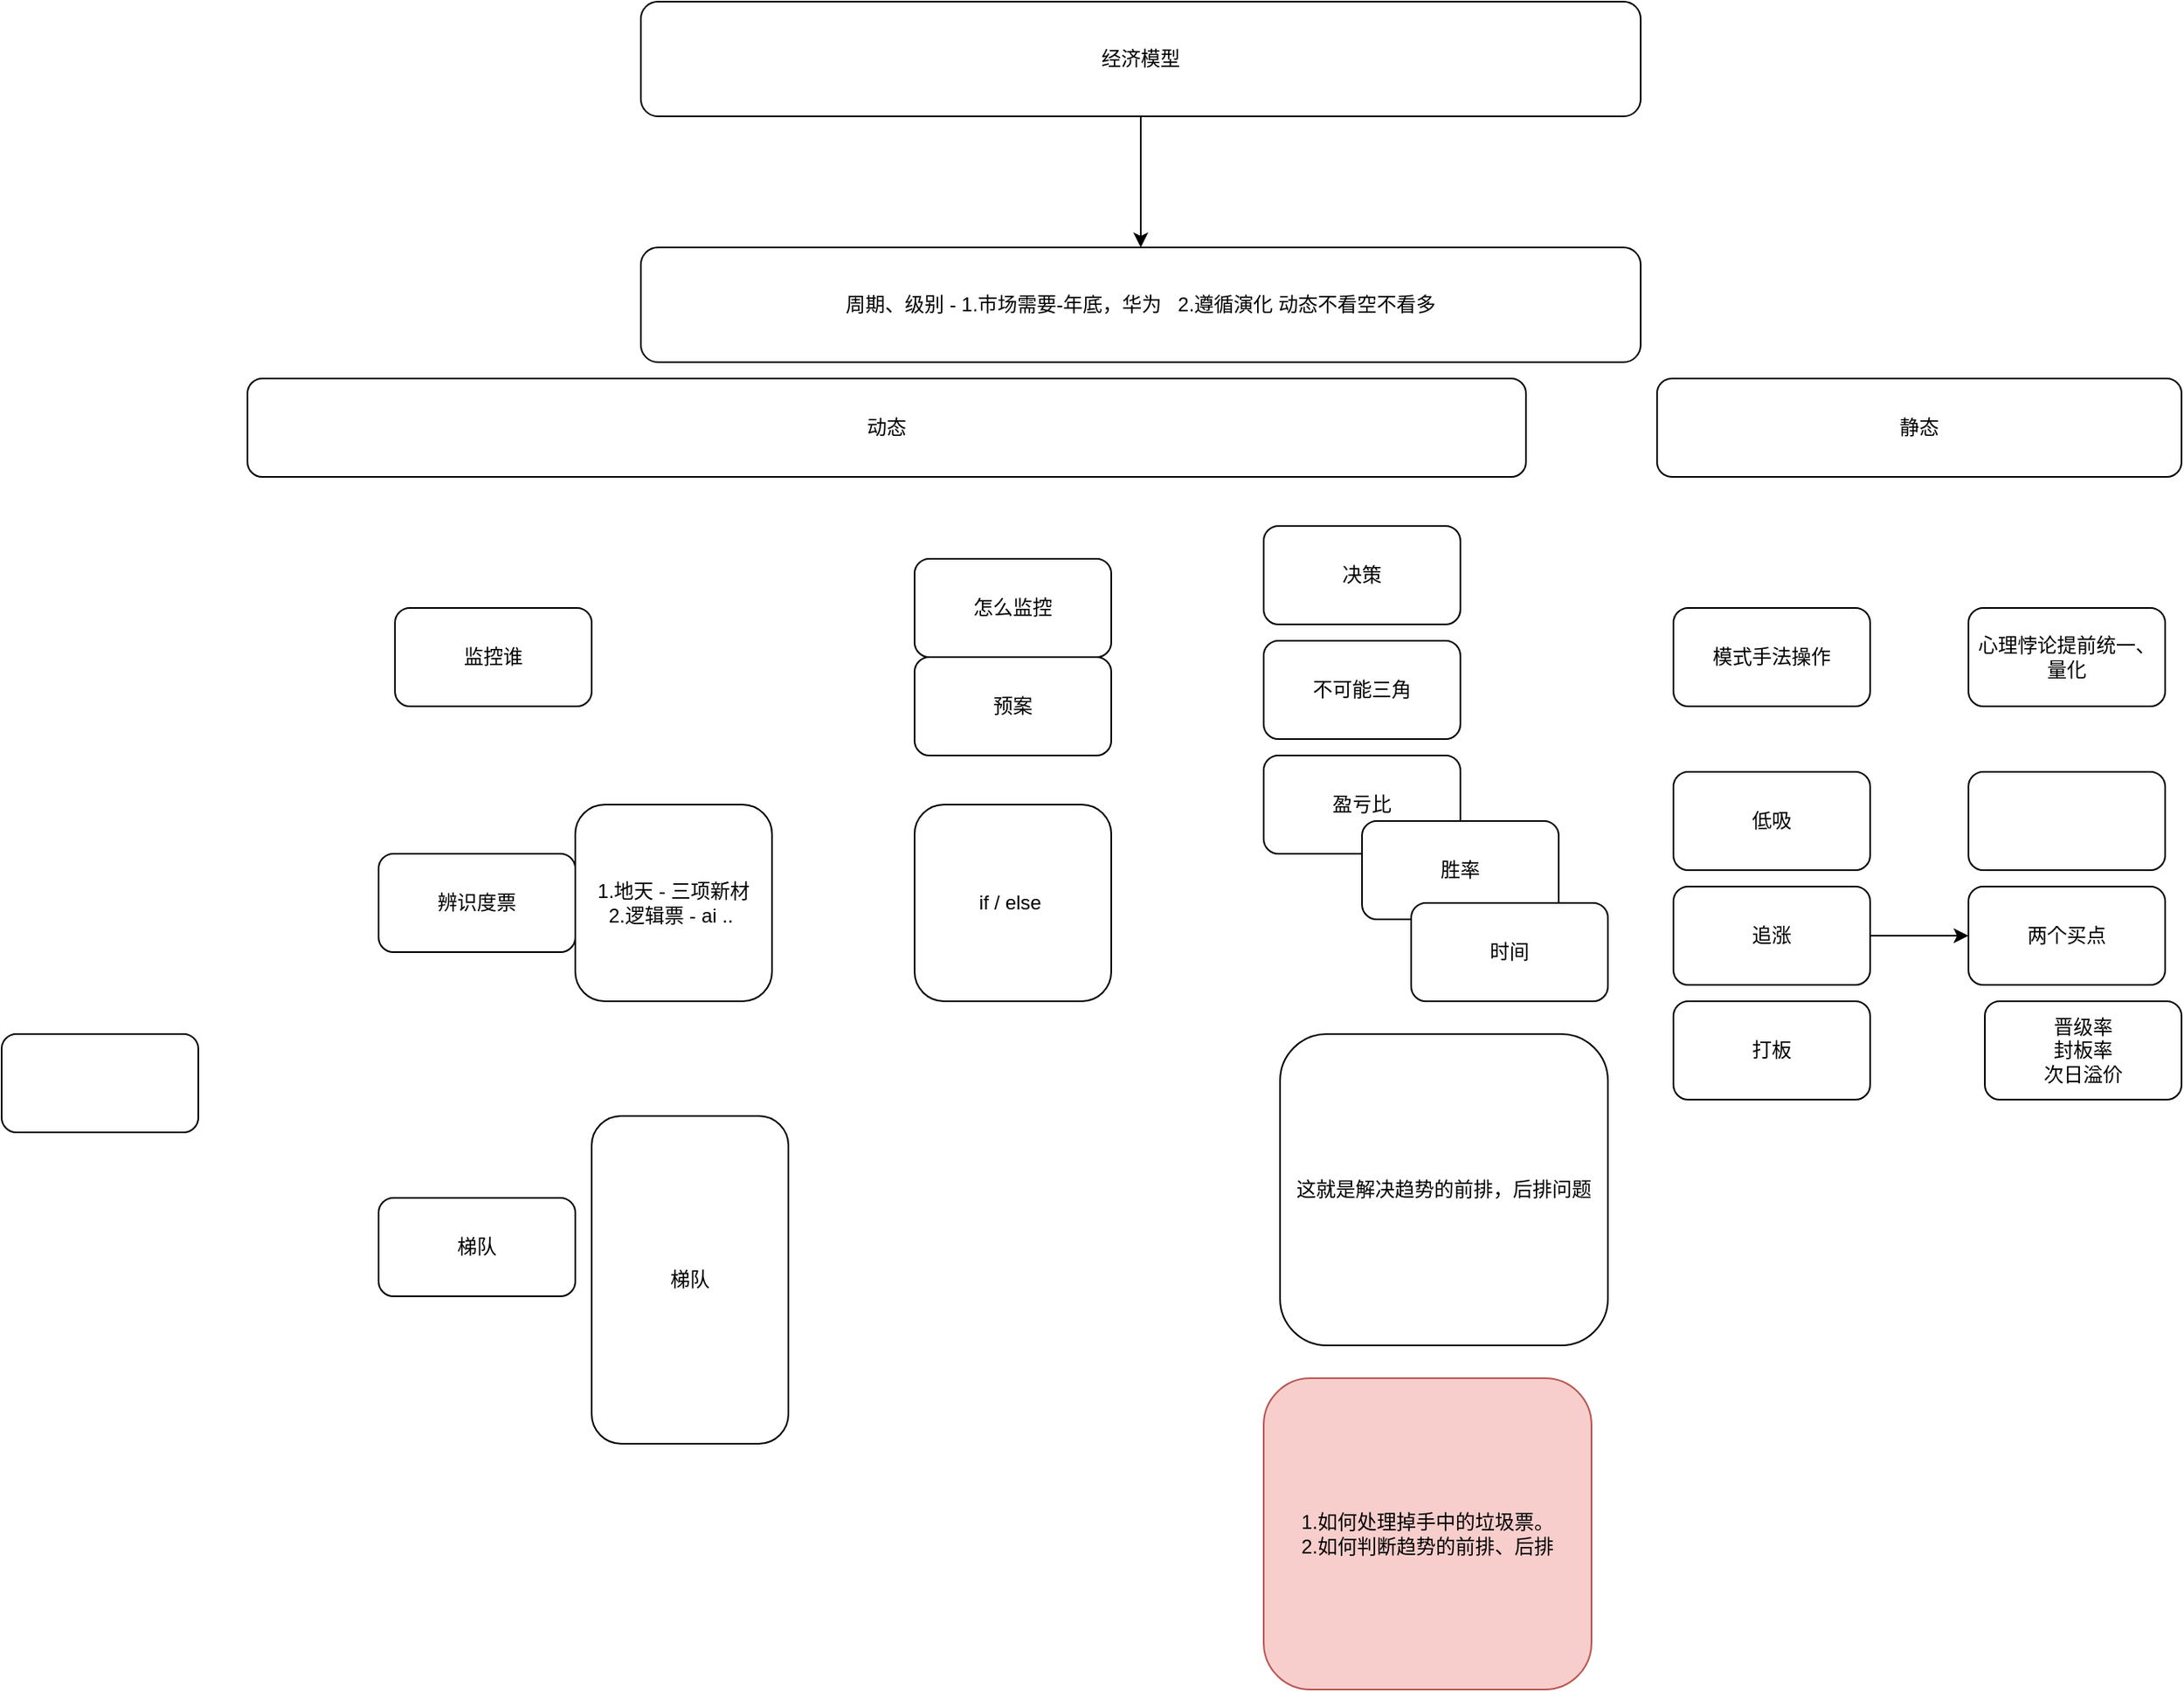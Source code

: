 <mxfile version="24.2.3" type="github">
  <diagram name="第 1 页" id="cFIGKGqqaDF6kSXo0E1u">
    <mxGraphModel dx="1588" dy="1961" grid="1" gridSize="10" guides="1" tooltips="1" connect="1" arrows="1" fold="1" page="1" pageScale="1" pageWidth="827" pageHeight="1169" math="0" shadow="0">
      <root>
        <mxCell id="0" />
        <mxCell id="1" parent="0" />
        <mxCell id="xZaFet4aV3dl0UE3ZgOh-1" value="" style="rounded=1;whiteSpace=wrap;html=1;" vertex="1" parent="1">
          <mxGeometry x="150" y="260" width="120" height="60" as="geometry" />
        </mxCell>
        <mxCell id="xZaFet4aV3dl0UE3ZgOh-2" value="辨识度票" style="rounded=1;whiteSpace=wrap;html=1;" vertex="1" parent="1">
          <mxGeometry x="380" y="150" width="120" height="60" as="geometry" />
        </mxCell>
        <mxCell id="xZaFet4aV3dl0UE3ZgOh-3" value="梯队" style="rounded=1;whiteSpace=wrap;html=1;" vertex="1" parent="1">
          <mxGeometry x="380" y="360" width="120" height="60" as="geometry" />
        </mxCell>
        <mxCell id="xZaFet4aV3dl0UE3ZgOh-4" value="1.地天 - 三项新材&lt;div&gt;2.逻辑票 - ai ..&amp;nbsp;&lt;/div&gt;" style="rounded=1;whiteSpace=wrap;html=1;" vertex="1" parent="1">
          <mxGeometry x="500" y="120" width="120" height="120" as="geometry" />
        </mxCell>
        <mxCell id="xZaFet4aV3dl0UE3ZgOh-5" value="监控谁" style="rounded=1;whiteSpace=wrap;html=1;" vertex="1" parent="1">
          <mxGeometry x="390" width="120" height="60" as="geometry" />
        </mxCell>
        <mxCell id="xZaFet4aV3dl0UE3ZgOh-6" value="预案" style="rounded=1;whiteSpace=wrap;html=1;" vertex="1" parent="1">
          <mxGeometry x="707" y="30" width="120" height="60" as="geometry" />
        </mxCell>
        <mxCell id="xZaFet4aV3dl0UE3ZgOh-7" value="if / else&amp;nbsp;" style="rounded=1;whiteSpace=wrap;html=1;" vertex="1" parent="1">
          <mxGeometry x="707" y="120" width="120" height="120" as="geometry" />
        </mxCell>
        <mxCell id="xZaFet4aV3dl0UE3ZgOh-10" value="不可能三角" style="rounded=1;whiteSpace=wrap;html=1;" vertex="1" parent="1">
          <mxGeometry x="920" y="20" width="120" height="60" as="geometry" />
        </mxCell>
        <mxCell id="xZaFet4aV3dl0UE3ZgOh-11" value="模式手法操作" style="rounded=1;whiteSpace=wrap;html=1;" vertex="1" parent="1">
          <mxGeometry x="1170" width="120" height="60" as="geometry" />
        </mxCell>
        <mxCell id="xZaFet4aV3dl0UE3ZgOh-12" value="低吸" style="rounded=1;whiteSpace=wrap;html=1;" vertex="1" parent="1">
          <mxGeometry x="1170" y="100" width="120" height="60" as="geometry" />
        </mxCell>
        <mxCell id="xZaFet4aV3dl0UE3ZgOh-16" value="" style="edgeStyle=orthogonalEdgeStyle;rounded=0;orthogonalLoop=1;jettySize=auto;html=1;" edge="1" parent="1" source="xZaFet4aV3dl0UE3ZgOh-13" target="xZaFet4aV3dl0UE3ZgOh-15">
          <mxGeometry relative="1" as="geometry" />
        </mxCell>
        <mxCell id="xZaFet4aV3dl0UE3ZgOh-13" value="追涨" style="rounded=1;whiteSpace=wrap;html=1;" vertex="1" parent="1">
          <mxGeometry x="1170" y="170" width="120" height="60" as="geometry" />
        </mxCell>
        <mxCell id="xZaFet4aV3dl0UE3ZgOh-14" value="打板" style="rounded=1;whiteSpace=wrap;html=1;" vertex="1" parent="1">
          <mxGeometry x="1170" y="240" width="120" height="60" as="geometry" />
        </mxCell>
        <mxCell id="xZaFet4aV3dl0UE3ZgOh-15" value="两个买点" style="rounded=1;whiteSpace=wrap;html=1;" vertex="1" parent="1">
          <mxGeometry x="1350" y="170" width="120" height="60" as="geometry" />
        </mxCell>
        <mxCell id="xZaFet4aV3dl0UE3ZgOh-17" value="" style="rounded=1;whiteSpace=wrap;html=1;" vertex="1" parent="1">
          <mxGeometry x="1350" y="100" width="120" height="60" as="geometry" />
        </mxCell>
        <mxCell id="xZaFet4aV3dl0UE3ZgOh-18" value="晋级率&lt;div&gt;封板率&lt;/div&gt;&lt;div&gt;次日溢价&lt;/div&gt;" style="rounded=1;whiteSpace=wrap;html=1;" vertex="1" parent="1">
          <mxGeometry x="1360" y="240" width="120" height="60" as="geometry" />
        </mxCell>
        <mxCell id="xZaFet4aV3dl0UE3ZgOh-19" value="盈亏比" style="rounded=1;whiteSpace=wrap;html=1;" vertex="1" parent="1">
          <mxGeometry x="920" y="90" width="120" height="60" as="geometry" />
        </mxCell>
        <mxCell id="xZaFet4aV3dl0UE3ZgOh-20" value="胜率" style="rounded=1;whiteSpace=wrap;html=1;" vertex="1" parent="1">
          <mxGeometry x="980" y="130" width="120" height="60" as="geometry" />
        </mxCell>
        <mxCell id="xZaFet4aV3dl0UE3ZgOh-21" value="时间" style="rounded=1;whiteSpace=wrap;html=1;" vertex="1" parent="1">
          <mxGeometry x="1010" y="180" width="120" height="60" as="geometry" />
        </mxCell>
        <mxCell id="xZaFet4aV3dl0UE3ZgOh-22" value="周期、级别 - 1.市场需要-年底，华为&amp;nbsp; &amp;nbsp;2.遵循演化&amp;nbsp;动态不看空不看多" style="rounded=1;whiteSpace=wrap;html=1;" vertex="1" parent="1">
          <mxGeometry x="540" y="-220" width="610" height="70" as="geometry" />
        </mxCell>
        <mxCell id="xZaFet4aV3dl0UE3ZgOh-23" value="梯队" style="rounded=1;whiteSpace=wrap;html=1;" vertex="1" parent="1">
          <mxGeometry x="510" y="310" width="120" height="200" as="geometry" />
        </mxCell>
        <mxCell id="xZaFet4aV3dl0UE3ZgOh-25" style="edgeStyle=orthogonalEdgeStyle;rounded=0;orthogonalLoop=1;jettySize=auto;html=1;exitX=0.5;exitY=1;exitDx=0;exitDy=0;entryX=0.5;entryY=0;entryDx=0;entryDy=0;" edge="1" parent="1" source="xZaFet4aV3dl0UE3ZgOh-24" target="xZaFet4aV3dl0UE3ZgOh-22">
          <mxGeometry relative="1" as="geometry" />
        </mxCell>
        <mxCell id="xZaFet4aV3dl0UE3ZgOh-24" value="经济模型" style="rounded=1;whiteSpace=wrap;html=1;" vertex="1" parent="1">
          <mxGeometry x="540" y="-370" width="610" height="70" as="geometry" />
        </mxCell>
        <mxCell id="xZaFet4aV3dl0UE3ZgOh-26" value="这就是解决趋势的前排，后排问题" style="rounded=1;whiteSpace=wrap;html=1;" vertex="1" parent="1">
          <mxGeometry x="930" y="260" width="200" height="190" as="geometry" />
        </mxCell>
        <mxCell id="xZaFet4aV3dl0UE3ZgOh-27" value="1.如何处理掉手中的垃圾票。&lt;div&gt;2.如何判断趋势的前排、后排&lt;/div&gt;" style="rounded=1;whiteSpace=wrap;html=1;fillColor=#f8cecc;strokeColor=#b85450;" vertex="1" parent="1">
          <mxGeometry x="920" y="470" width="200" height="190" as="geometry" />
        </mxCell>
        <mxCell id="xZaFet4aV3dl0UE3ZgOh-28" value="怎么监控" style="rounded=1;whiteSpace=wrap;html=1;" vertex="1" parent="1">
          <mxGeometry x="707" y="-30" width="120" height="60" as="geometry" />
        </mxCell>
        <mxCell id="xZaFet4aV3dl0UE3ZgOh-29" value="决策" style="rounded=1;whiteSpace=wrap;html=1;" vertex="1" parent="1">
          <mxGeometry x="920" y="-50" width="120" height="60" as="geometry" />
        </mxCell>
        <mxCell id="xZaFet4aV3dl0UE3ZgOh-30" value="静态" style="rounded=1;whiteSpace=wrap;html=1;" vertex="1" parent="1">
          <mxGeometry x="1160" y="-140" width="320" height="60" as="geometry" />
        </mxCell>
        <mxCell id="xZaFet4aV3dl0UE3ZgOh-31" value="动态" style="rounded=1;whiteSpace=wrap;html=1;" vertex="1" parent="1">
          <mxGeometry x="300" y="-140" width="780" height="60" as="geometry" />
        </mxCell>
        <mxCell id="xZaFet4aV3dl0UE3ZgOh-32" value="心理悖论提前统一、量化" style="rounded=1;whiteSpace=wrap;html=1;" vertex="1" parent="1">
          <mxGeometry x="1350" width="120" height="60" as="geometry" />
        </mxCell>
      </root>
    </mxGraphModel>
  </diagram>
</mxfile>
